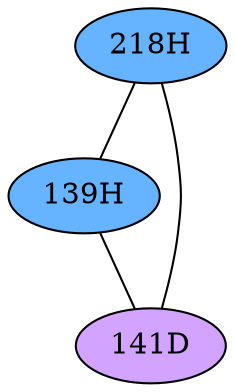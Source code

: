 // The Round Table
graph {
	"218H" [fillcolor="#66B3FF" style=radial]
	"139H" [fillcolor="#66B3FF" style=radial]
	"218H" -- "139H" [penwidth=1]
	"218H" [fillcolor="#66B3FF" style=radial]
	"141D" [fillcolor="#D3A4FF" style=radial]
	"218H" -- "141D" [penwidth=1]
	"139H" [fillcolor="#66B3FF" style=radial]
	"141D" [fillcolor="#D3A4FF" style=radial]
	"139H" -- "141D" [penwidth=1]
}
